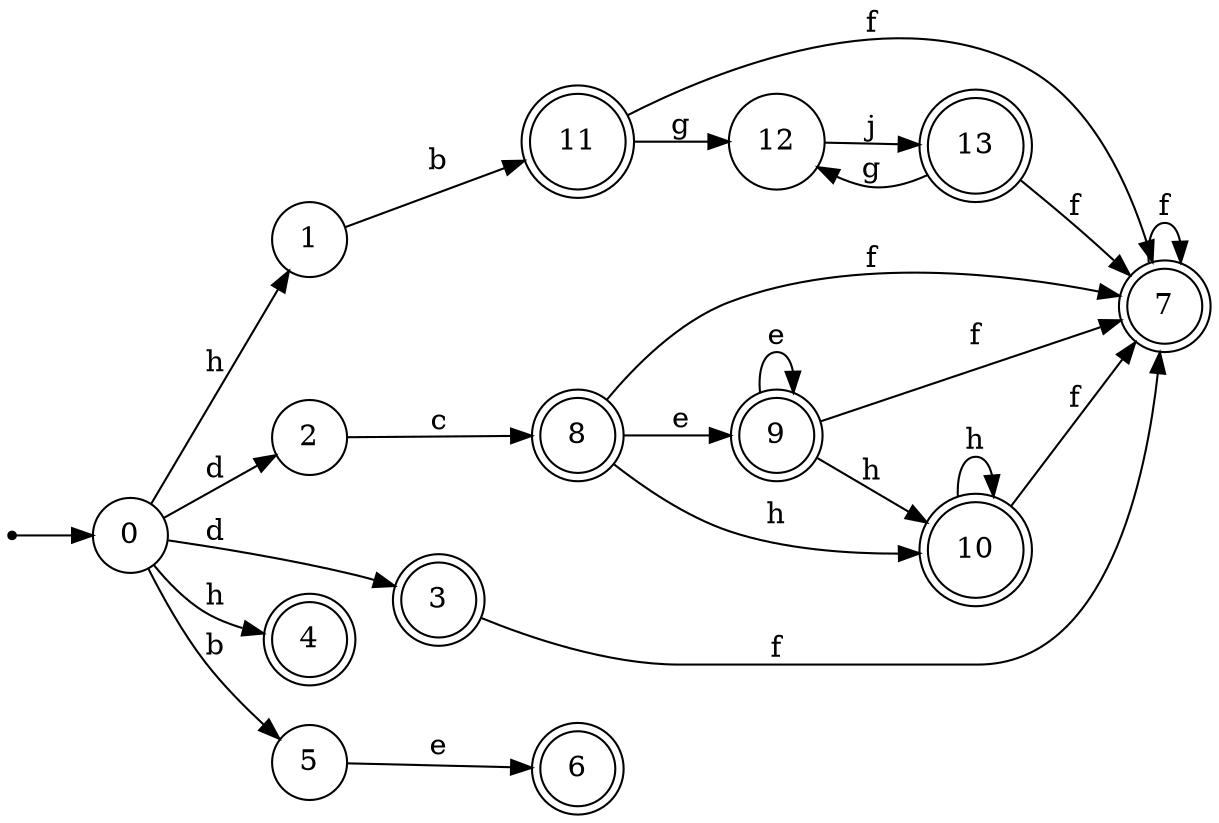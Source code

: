 digraph finite_state_machine {
rankdir=LR;
size="20,20";
node [shape = point]; "dummy0"
node [shape = circle]; "0";
"dummy0" -> "0";
node [shape = circle]; "1";
node [shape = circle]; "2";
node [shape = doublecircle]; "3";node [shape = doublecircle]; "4";node [shape = circle]; "5";
node [shape = doublecircle]; "6";node [shape = doublecircle]; "7";node [shape = doublecircle]; "8";node [shape = doublecircle]; "9";node [shape = doublecircle]; "10";node [shape = doublecircle]; "11";node [shape = circle]; "12";
node [shape = doublecircle]; "13";"0" -> "1" [label = "h"];
 "0" -> "4" [label = "h"];
 "0" -> "2" [label = "d"];
 "0" -> "3" [label = "d"];
 "0" -> "5" [label = "b"];
 "5" -> "6" [label = "e"];
 "3" -> "7" [label = "f"];
 "7" -> "7" [label = "f"];
 "2" -> "8" [label = "c"];
 "8" -> "9" [label = "e"];
 "8" -> "10" [label = "h"];
 "8" -> "7" [label = "f"];
 "10" -> "10" [label = "h"];
 "10" -> "7" [label = "f"];
 "9" -> "9" [label = "e"];
 "9" -> "10" [label = "h"];
 "9" -> "7" [label = "f"];
 "1" -> "11" [label = "b"];
 "11" -> "12" [label = "g"];
 "11" -> "7" [label = "f"];
 "12" -> "13" [label = "j"];
 "13" -> "12" [label = "g"];
 "13" -> "7" [label = "f"];
 }
